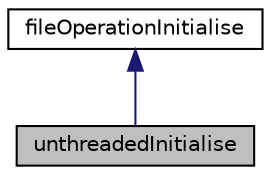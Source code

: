 digraph "unthreadedInitialise"
{
  bgcolor="transparent";
  edge [fontname="Helvetica",fontsize="10",labelfontname="Helvetica",labelfontsize="10"];
  node [fontname="Helvetica",fontsize="10",shape=record];
  Node1 [label="unthreadedInitialise",height=0.2,width=0.4,color="black", fillcolor="grey75", style="filled" fontcolor="black"];
  Node2 -> Node1 [dir="back",color="midnightblue",fontsize="10",style="solid",fontname="Helvetica"];
  Node2 [label="fileOperationInitialise",height=0.2,width=0.4,color="black",URL="$classFoam_1_1fileOperations_1_1fileOperationInitialise.html"];
}
